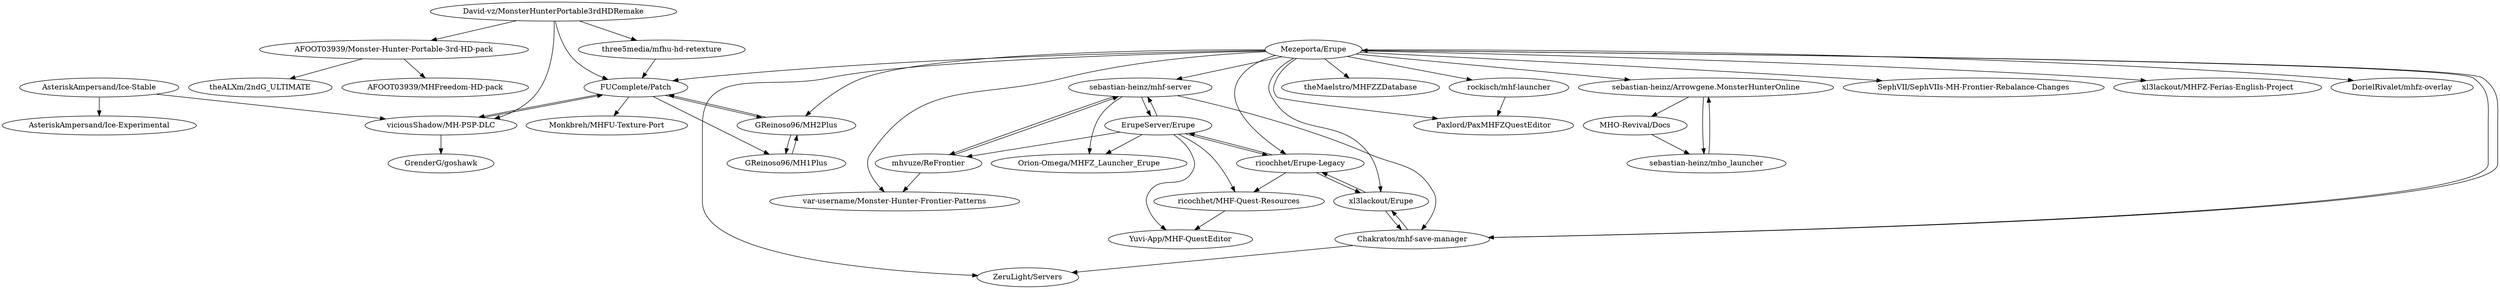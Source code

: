 digraph G {
"David-vz/MonsterHunterPortable3rdHDRemake" -> "AFOOT03939/Monster-Hunter-Portable-3rd-HD-pack"
"David-vz/MonsterHunterPortable3rdHDRemake" -> "FUComplete/Patch"
"David-vz/MonsterHunterPortable3rdHDRemake" -> "three5media/mfhu-hd-retexture"
"David-vz/MonsterHunterPortable3rdHDRemake" -> "viciousShadow/MH-PSP-DLC"
"viciousShadow/MH-PSP-DLC" -> "FUComplete/Patch"
"viciousShadow/MH-PSP-DLC" -> "GrenderG/goshawk"
"sebastian-heinz/mhf-server" -> "ErupeServer/Erupe"
"sebastian-heinz/mhf-server" -> "mhvuze/ReFrontier"
"sebastian-heinz/mhf-server" -> "Orion-Omega/MHFZ_Launcher_Erupe"
"sebastian-heinz/mhf-server" -> "Chakratos/mhf-save-manager"
"ErupeServer/Erupe" -> "sebastian-heinz/mhf-server"
"ErupeServer/Erupe" -> "mhvuze/ReFrontier"
"ErupeServer/Erupe" -> "ricochhet/Erupe-Legacy"
"ErupeServer/Erupe" -> "ricochhet/MHF-Quest-Resources"
"ErupeServer/Erupe" -> "Orion-Omega/MHFZ_Launcher_Erupe"
"ErupeServer/Erupe" -> "Yuvi-App/MHF-QuestEditor"
"Chakratos/mhf-save-manager" -> "Mezeporta/Erupe"
"Chakratos/mhf-save-manager" -> "xl3lackout/Erupe"
"Chakratos/mhf-save-manager" -> "ZeruLight/Servers"
"ricochhet/Erupe-Legacy" -> "xl3lackout/Erupe"
"ricochhet/Erupe-Legacy" -> "ricochhet/MHF-Quest-Resources"
"ricochhet/Erupe-Legacy" -> "ErupeServer/Erupe"
"ricochhet/MHF-Quest-Resources" -> "Yuvi-App/MHF-QuestEditor"
"MHO-Revival/Docs" -> "sebastian-heinz/mho_launcher"
"Mezeporta/Erupe" -> "Chakratos/mhf-save-manager"
"Mezeporta/Erupe" -> "xl3lackout/Erupe"
"Mezeporta/Erupe" -> "ricochhet/Erupe-Legacy"
"Mezeporta/Erupe" -> "sebastian-heinz/mhf-server"
"Mezeporta/Erupe" -> "ZeruLight/Servers"
"Mezeporta/Erupe" -> "rockisch/mhf-launcher"
"Mezeporta/Erupe" -> "theMaelstro/MHFZZDatabase"
"Mezeporta/Erupe" -> "Paxlord/PaxMHFZQuestEditor"
"Mezeporta/Erupe" -> "var-username/Monster-Hunter-Frontier-Patterns"
"Mezeporta/Erupe" -> "GReinoso96/MH2Plus"
"Mezeporta/Erupe" -> "SephVII/SephVIIs-MH-Frontier-Rebalance-Changes"
"Mezeporta/Erupe" -> "xl3lackout/MHFZ-Ferias-English-Project"
"Mezeporta/Erupe" -> "DorielRivalet/mhfz-overlay"
"Mezeporta/Erupe" -> "sebastian-heinz/Arrowgene.MonsterHunterOnline"
"Mezeporta/Erupe" -> "FUComplete/Patch"
"FUComplete/Patch" -> "GReinoso96/MH2Plus"
"FUComplete/Patch" -> "viciousShadow/MH-PSP-DLC"
"FUComplete/Patch" -> "GReinoso96/MH1Plus"
"FUComplete/Patch" -> "Monkbreh/MHFU-Texture-Port"
"AsteriskAmpersand/Ice-Stable" -> "AsteriskAmpersand/Ice-Experimental"
"AsteriskAmpersand/Ice-Stable" -> "viciousShadow/MH-PSP-DLC"
"three5media/mfhu-hd-retexture" -> "FUComplete/Patch"
"AFOOT03939/Monster-Hunter-Portable-3rd-HD-pack" -> "AFOOT03939/MHFreedom-HD-pack"
"AFOOT03939/Monster-Hunter-Portable-3rd-HD-pack" -> "theALXm/2ndG_ULTIMATE"
"xl3lackout/Erupe" -> "Chakratos/mhf-save-manager"
"xl3lackout/Erupe" -> "ricochhet/Erupe-Legacy"
"GReinoso96/MH1Plus" -> "GReinoso96/MH2Plus"
"GReinoso96/MH2Plus" -> "GReinoso96/MH1Plus"
"GReinoso96/MH2Plus" -> "FUComplete/Patch"
"sebastian-heinz/Arrowgene.MonsterHunterOnline" -> "sebastian-heinz/mho_launcher"
"sebastian-heinz/Arrowgene.MonsterHunterOnline" -> "MHO-Revival/Docs"
"mhvuze/ReFrontier" -> "sebastian-heinz/mhf-server"
"mhvuze/ReFrontier" -> "var-username/Monster-Hunter-Frontier-Patterns"
"sebastian-heinz/mho_launcher" -> "sebastian-heinz/Arrowgene.MonsterHunterOnline"
"rockisch/mhf-launcher" -> "Paxlord/PaxMHFZQuestEditor"
"David-vz/MonsterHunterPortable3rdHDRemake" ["l"="-0.499,45.675"]
"AFOOT03939/Monster-Hunter-Portable-3rd-HD-pack" ["l"="-0.538,45.683"]
"FUComplete/Patch" ["l"="-0.455,45.672"]
"three5media/mfhu-hd-retexture" ["l"="-0.478,45.687"]
"viciousShadow/MH-PSP-DLC" ["l"="-0.479,45.657"]
"GrenderG/goshawk" ["l"="-0.502,45.648"]
"sebastian-heinz/mhf-server" ["l"="-0.349,45.675"]
"ErupeServer/Erupe" ["l"="-0.328,45.682"]
"mhvuze/ReFrontier" ["l"="-0.339,45.664"]
"Orion-Omega/MHFZ_Launcher_Erupe" ["l"="-0.322,45.669"]
"Chakratos/mhf-save-manager" ["l"="-0.37,45.685"]
"ricochhet/Erupe-Legacy" ["l"="-0.346,45.693"]
"ricochhet/MHF-Quest-Resources" ["l"="-0.321,45.697"]
"Yuvi-App/MHF-QuestEditor" ["l"="-0.305,45.689"]
"Mezeporta/Erupe" ["l"="-0.392,45.682"]
"xl3lackout/Erupe" ["l"="-0.366,45.697"]
"ZeruLight/Servers" ["l"="-0.383,45.696"]
"MHO-Revival/Docs" ["l"="-0.403,45.732"]
"sebastian-heinz/mho_launcher" ["l"="-0.386,45.727"]
"rockisch/mhf-launcher" ["l"="-0.413,45.691"]
"theMaelstro/MHFZZDatabase" ["l"="-0.413,45.67"]
"Paxlord/PaxMHFZQuestEditor" ["l"="-0.403,45.698"]
"var-username/Monster-Hunter-Frontier-Patterns" ["l"="-0.366,45.665"]
"GReinoso96/MH2Plus" ["l"="-0.433,45.679"]
"SephVII/SephVIIs-MH-Frontier-Rebalance-Changes" ["l"="-0.383,45.668"]
"xl3lackout/MHFZ-Ferias-English-Project" ["l"="-0.4,45.665"]
"DorielRivalet/mhfz-overlay" ["l"="-0.389,45.658"]
"sebastian-heinz/Arrowgene.MonsterHunterOnline" ["l"="-0.394,45.715"]
"GReinoso96/MH1Plus" ["l"="-0.447,45.687"]
"Monkbreh/MHFU-Texture-Port" ["l"="-0.45,45.654"]
"AsteriskAmpersand/Ice-Stable" ["l"="-0.488,45.629"]
"AsteriskAmpersand/Ice-Experimental" ["l"="-0.495,45.614"]
"AFOOT03939/MHFreedom-HD-pack" ["l"="-0.552,45.696"]
"theALXm/2ndG_ULTIMATE" ["l"="-0.56,45.679"]
}